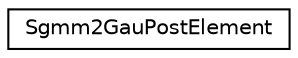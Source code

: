digraph "Graphical Class Hierarchy"
{
  edge [fontname="Helvetica",fontsize="10",labelfontname="Helvetica",labelfontsize="10"];
  node [fontname="Helvetica",fontsize="10",shape=record];
  rankdir="LR";
  Node0 [label="Sgmm2GauPostElement",height=0.2,width=0.4,color="black", fillcolor="white", style="filled",URL="$structkaldi_1_1Sgmm2GauPostElement.html",tooltip="This is the entry for a single time. "];
}
